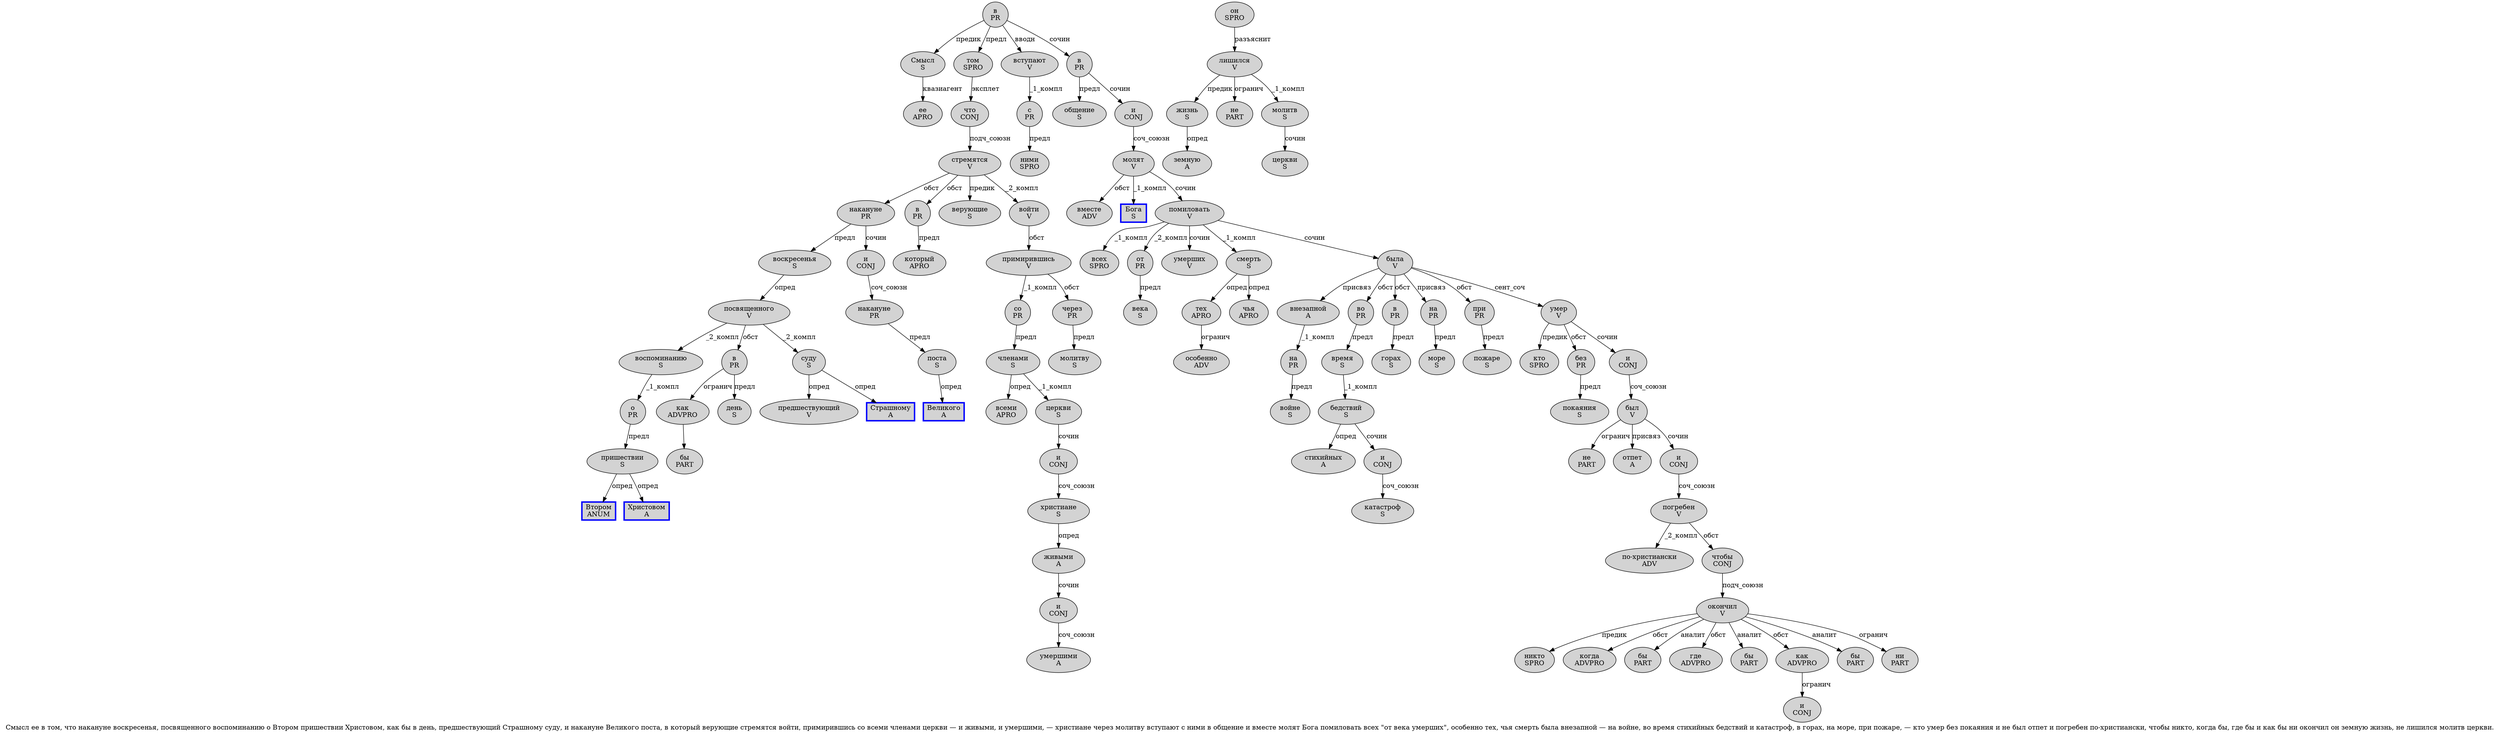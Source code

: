 digraph SENTENCE_750 {
	graph [label="Смысл ее в том, что накануне воскресенья, посвященного воспоминанию о Втором пришествии Христовом, как бы в день, предшествующий Страшному суду, и накануне Великого поста, в который верующие стремятся войти, примирившись со всеми членами церкви — и живыми, и умершими, — христиане через молитву вступают с ними в общение и вместе молят Бога помиловать всех \"от века умерших\", особенно тех, чья смерть была внезапной — на войне, во время стихийных бедствий и катастроф, в горах, на море, при пожаре, — кто умер без покаяния и не был отпет и погребен по-христиански, чтобы никто, когда бы, где бы и как бы ни окончил он земную жизнь, не лишился молитв церкви."]
	node [style=filled]
		0 [label="Смысл
S" color="" fillcolor=lightgray penwidth=1 shape=ellipse]
		1 [label="ее
APRO" color="" fillcolor=lightgray penwidth=1 shape=ellipse]
		2 [label="в
PR" color="" fillcolor=lightgray penwidth=1 shape=ellipse]
		3 [label="том
SPRO" color="" fillcolor=lightgray penwidth=1 shape=ellipse]
		5 [label="что
CONJ" color="" fillcolor=lightgray penwidth=1 shape=ellipse]
		6 [label="накануне
PR" color="" fillcolor=lightgray penwidth=1 shape=ellipse]
		7 [label="воскресенья
S" color="" fillcolor=lightgray penwidth=1 shape=ellipse]
		9 [label="посвященного
V" color="" fillcolor=lightgray penwidth=1 shape=ellipse]
		10 [label="воспоминанию
S" color="" fillcolor=lightgray penwidth=1 shape=ellipse]
		11 [label="о
PR" color="" fillcolor=lightgray penwidth=1 shape=ellipse]
		12 [label="Втором
ANUM" color=blue fillcolor=lightgray penwidth=3 shape=box]
		13 [label="пришествии
S" color="" fillcolor=lightgray penwidth=1 shape=ellipse]
		14 [label="Христовом
A" color=blue fillcolor=lightgray penwidth=3 shape=box]
		16 [label="как
ADVPRO" color="" fillcolor=lightgray penwidth=1 shape=ellipse]
		17 [label="бы
PART" color="" fillcolor=lightgray penwidth=1 shape=ellipse]
		18 [label="в
PR" color="" fillcolor=lightgray penwidth=1 shape=ellipse]
		19 [label="день
S" color="" fillcolor=lightgray penwidth=1 shape=ellipse]
		21 [label="предшествующий
V" color="" fillcolor=lightgray penwidth=1 shape=ellipse]
		22 [label="Страшному
A" color=blue fillcolor=lightgray penwidth=3 shape=box]
		23 [label="суду
S" color="" fillcolor=lightgray penwidth=1 shape=ellipse]
		25 [label="и
CONJ" color="" fillcolor=lightgray penwidth=1 shape=ellipse]
		26 [label="накануне
PR" color="" fillcolor=lightgray penwidth=1 shape=ellipse]
		27 [label="Великого
A" color=blue fillcolor=lightgray penwidth=3 shape=box]
		28 [label="поста
S" color="" fillcolor=lightgray penwidth=1 shape=ellipse]
		30 [label="в
PR" color="" fillcolor=lightgray penwidth=1 shape=ellipse]
		31 [label="который
APRO" color="" fillcolor=lightgray penwidth=1 shape=ellipse]
		32 [label="верующие
S" color="" fillcolor=lightgray penwidth=1 shape=ellipse]
		33 [label="стремятся
V" color="" fillcolor=lightgray penwidth=1 shape=ellipse]
		34 [label="войти
V" color="" fillcolor=lightgray penwidth=1 shape=ellipse]
		36 [label="примирившись
V" color="" fillcolor=lightgray penwidth=1 shape=ellipse]
		37 [label="со
PR" color="" fillcolor=lightgray penwidth=1 shape=ellipse]
		38 [label="всеми
APRO" color="" fillcolor=lightgray penwidth=1 shape=ellipse]
		39 [label="членами
S" color="" fillcolor=lightgray penwidth=1 shape=ellipse]
		40 [label="церкви
S" color="" fillcolor=lightgray penwidth=1 shape=ellipse]
		42 [label="и
CONJ" color="" fillcolor=lightgray penwidth=1 shape=ellipse]
		43 [label="живыми
A" color="" fillcolor=lightgray penwidth=1 shape=ellipse]
		45 [label="и
CONJ" color="" fillcolor=lightgray penwidth=1 shape=ellipse]
		46 [label="умершими
A" color="" fillcolor=lightgray penwidth=1 shape=ellipse]
		49 [label="христиане
S" color="" fillcolor=lightgray penwidth=1 shape=ellipse]
		50 [label="через
PR" color="" fillcolor=lightgray penwidth=1 shape=ellipse]
		51 [label="молитву
S" color="" fillcolor=lightgray penwidth=1 shape=ellipse]
		52 [label="вступают
V" color="" fillcolor=lightgray penwidth=1 shape=ellipse]
		53 [label="с
PR" color="" fillcolor=lightgray penwidth=1 shape=ellipse]
		54 [label="ними
SPRO" color="" fillcolor=lightgray penwidth=1 shape=ellipse]
		55 [label="в
PR" color="" fillcolor=lightgray penwidth=1 shape=ellipse]
		56 [label="общение
S" color="" fillcolor=lightgray penwidth=1 shape=ellipse]
		57 [label="и
CONJ" color="" fillcolor=lightgray penwidth=1 shape=ellipse]
		58 [label="вместе
ADV" color="" fillcolor=lightgray penwidth=1 shape=ellipse]
		59 [label="молят
V" color="" fillcolor=lightgray penwidth=1 shape=ellipse]
		60 [label="Бога
S" color=blue fillcolor=lightgray penwidth=3 shape=box]
		61 [label="помиловать
V" color="" fillcolor=lightgray penwidth=1 shape=ellipse]
		62 [label="всех
SPRO" color="" fillcolor=lightgray penwidth=1 shape=ellipse]
		64 [label="от
PR" color="" fillcolor=lightgray penwidth=1 shape=ellipse]
		65 [label="века
S" color="" fillcolor=lightgray penwidth=1 shape=ellipse]
		66 [label="умерших
V" color="" fillcolor=lightgray penwidth=1 shape=ellipse]
		69 [label="особенно
ADV" color="" fillcolor=lightgray penwidth=1 shape=ellipse]
		70 [label="тех
APRO" color="" fillcolor=lightgray penwidth=1 shape=ellipse]
		72 [label="чья
APRO" color="" fillcolor=lightgray penwidth=1 shape=ellipse]
		73 [label="смерть
S" color="" fillcolor=lightgray penwidth=1 shape=ellipse]
		74 [label="была
V" color="" fillcolor=lightgray penwidth=1 shape=ellipse]
		75 [label="внезапной
A" color="" fillcolor=lightgray penwidth=1 shape=ellipse]
		77 [label="на
PR" color="" fillcolor=lightgray penwidth=1 shape=ellipse]
		78 [label="войне
S" color="" fillcolor=lightgray penwidth=1 shape=ellipse]
		80 [label="во
PR" color="" fillcolor=lightgray penwidth=1 shape=ellipse]
		81 [label="время
S" color="" fillcolor=lightgray penwidth=1 shape=ellipse]
		82 [label="стихийных
A" color="" fillcolor=lightgray penwidth=1 shape=ellipse]
		83 [label="бедствий
S" color="" fillcolor=lightgray penwidth=1 shape=ellipse]
		84 [label="и
CONJ" color="" fillcolor=lightgray penwidth=1 shape=ellipse]
		85 [label="катастроф
S" color="" fillcolor=lightgray penwidth=1 shape=ellipse]
		87 [label="в
PR" color="" fillcolor=lightgray penwidth=1 shape=ellipse]
		88 [label="горах
S" color="" fillcolor=lightgray penwidth=1 shape=ellipse]
		90 [label="на
PR" color="" fillcolor=lightgray penwidth=1 shape=ellipse]
		91 [label="море
S" color="" fillcolor=lightgray penwidth=1 shape=ellipse]
		93 [label="при
PR" color="" fillcolor=lightgray penwidth=1 shape=ellipse]
		94 [label="пожаре
S" color="" fillcolor=lightgray penwidth=1 shape=ellipse]
		97 [label="кто
SPRO" color="" fillcolor=lightgray penwidth=1 shape=ellipse]
		98 [label="умер
V" color="" fillcolor=lightgray penwidth=1 shape=ellipse]
		99 [label="без
PR" color="" fillcolor=lightgray penwidth=1 shape=ellipse]
		100 [label="покаяния
S" color="" fillcolor=lightgray penwidth=1 shape=ellipse]
		101 [label="и
CONJ" color="" fillcolor=lightgray penwidth=1 shape=ellipse]
		102 [label="не
PART" color="" fillcolor=lightgray penwidth=1 shape=ellipse]
		103 [label="был
V" color="" fillcolor=lightgray penwidth=1 shape=ellipse]
		104 [label="отпет
A" color="" fillcolor=lightgray penwidth=1 shape=ellipse]
		105 [label="и
CONJ" color="" fillcolor=lightgray penwidth=1 shape=ellipse]
		106 [label="погребен
V" color="" fillcolor=lightgray penwidth=1 shape=ellipse]
		107 [label="по-христиански
ADV" color="" fillcolor=lightgray penwidth=1 shape=ellipse]
		109 [label="чтобы
CONJ" color="" fillcolor=lightgray penwidth=1 shape=ellipse]
		110 [label="никто
SPRO" color="" fillcolor=lightgray penwidth=1 shape=ellipse]
		112 [label="когда
ADVPRO" color="" fillcolor=lightgray penwidth=1 shape=ellipse]
		113 [label="бы
PART" color="" fillcolor=lightgray penwidth=1 shape=ellipse]
		115 [label="где
ADVPRO" color="" fillcolor=lightgray penwidth=1 shape=ellipse]
		116 [label="бы
PART" color="" fillcolor=lightgray penwidth=1 shape=ellipse]
		117 [label="и
CONJ" color="" fillcolor=lightgray penwidth=1 shape=ellipse]
		118 [label="как
ADVPRO" color="" fillcolor=lightgray penwidth=1 shape=ellipse]
		119 [label="бы
PART" color="" fillcolor=lightgray penwidth=1 shape=ellipse]
		120 [label="ни
PART" color="" fillcolor=lightgray penwidth=1 shape=ellipse]
		121 [label="окончил
V" color="" fillcolor=lightgray penwidth=1 shape=ellipse]
		122 [label="он
SPRO" color="" fillcolor=lightgray penwidth=1 shape=ellipse]
		123 [label="земную
A" color="" fillcolor=lightgray penwidth=1 shape=ellipse]
		124 [label="жизнь
S" color="" fillcolor=lightgray penwidth=1 shape=ellipse]
		126 [label="не
PART" color="" fillcolor=lightgray penwidth=1 shape=ellipse]
		127 [label="лишился
V" color="" fillcolor=lightgray penwidth=1 shape=ellipse]
		128 [label="молитв
S" color="" fillcolor=lightgray penwidth=1 shape=ellipse]
		129 [label="церкви
S" color="" fillcolor=lightgray penwidth=1 shape=ellipse]
			75 -> 77 [label="_1_компл"]
			34 -> 36 [label="обст"]
			28 -> 27 [label="опред"]
			64 -> 65 [label="предл"]
			5 -> 33 [label="подч_союзн"]
			11 -> 13 [label="предл"]
			43 -> 45 [label="сочин"]
			73 -> 70 [label="опред"]
			73 -> 72 [label="опред"]
			3 -> 5 [label="эксплет"]
			33 -> 6 [label="обст"]
			33 -> 30 [label="обст"]
			33 -> 32 [label="предик"]
			33 -> 34 [label="_2_компл"]
			37 -> 39 [label="предл"]
			103 -> 102 [label="огранич"]
			103 -> 104 [label="присвяз"]
			103 -> 105 [label="сочин"]
			128 -> 129 [label="сочин"]
			83 -> 82 [label="опред"]
			83 -> 84 [label="сочин"]
			87 -> 88 [label="предл"]
			53 -> 54 [label="предл"]
			99 -> 100 [label="предл"]
			98 -> 97 [label="предик"]
			98 -> 99 [label="обст"]
			98 -> 101 [label="сочин"]
			42 -> 49 [label="соч_союзн"]
			18 -> 16 [label="огранич"]
			18 -> 19 [label="предл"]
			16 -> 17
			118 -> 117 [label="огранич"]
			50 -> 51 [label="предл"]
			6 -> 7 [label="предл"]
			6 -> 25 [label="сочин"]
			55 -> 56 [label="предл"]
			55 -> 57 [label="сочин"]
			7 -> 9 [label="опред"]
			127 -> 124 [label="предик"]
			127 -> 126 [label="огранич"]
			127 -> 128 [label="_1_компл"]
			39 -> 38 [label="опред"]
			39 -> 40 [label="_1_компл"]
			93 -> 94 [label="предл"]
			84 -> 85 [label="соч_союзн"]
			61 -> 62 [label="_1_компл"]
			61 -> 64 [label="_2_компл"]
			61 -> 66 [label="сочин"]
			61 -> 73 [label="_1_компл"]
			61 -> 74 [label="сочин"]
			121 -> 110 [label="предик"]
			121 -> 112 [label="обст"]
			121 -> 113 [label="аналит"]
			121 -> 115 [label="обст"]
			121 -> 116 [label="аналит"]
			121 -> 118 [label="обст"]
			121 -> 119 [label="аналит"]
			121 -> 120 [label="огранич"]
			106 -> 107 [label="_2_компл"]
			106 -> 109 [label="обст"]
			105 -> 106 [label="соч_союзн"]
			9 -> 10 [label="_2_компл"]
			9 -> 18 [label="обст"]
			9 -> 23 [label="_2_компл"]
			40 -> 42 [label="сочин"]
			45 -> 46 [label="соч_союзн"]
			52 -> 53 [label="_1_компл"]
			81 -> 83 [label="_1_компл"]
			74 -> 75 [label="присвяз"]
			74 -> 80 [label="обст"]
			74 -> 87 [label="обст"]
			74 -> 90 [label="присвяз"]
			74 -> 93 [label="обст"]
			74 -> 98 [label="сент_соч"]
			70 -> 69 [label="огранич"]
			10 -> 11 [label="_1_компл"]
			124 -> 123 [label="опред"]
			25 -> 26 [label="соч_союзн"]
			0 -> 1 [label="квазиагент"]
			90 -> 91 [label="предл"]
			36 -> 37 [label="_1_компл"]
			36 -> 50 [label="обст"]
			77 -> 78 [label="предл"]
			49 -> 43 [label="опред"]
			101 -> 103 [label="соч_союзн"]
			122 -> 127 [label="разъяснит"]
			30 -> 31 [label="предл"]
			26 -> 28 [label="предл"]
			80 -> 81 [label="предл"]
			13 -> 12 [label="опред"]
			13 -> 14 [label="опред"]
			109 -> 121 [label="подч_союзн"]
			59 -> 58 [label="обст"]
			59 -> 60 [label="_1_компл"]
			59 -> 61 [label="сочин"]
			23 -> 21 [label="опред"]
			23 -> 22 [label="опред"]
			57 -> 59 [label="соч_союзн"]
			2 -> 0 [label="предик"]
			2 -> 3 [label="предл"]
			2 -> 52 [label="вводн"]
			2 -> 55 [label="сочин"]
}